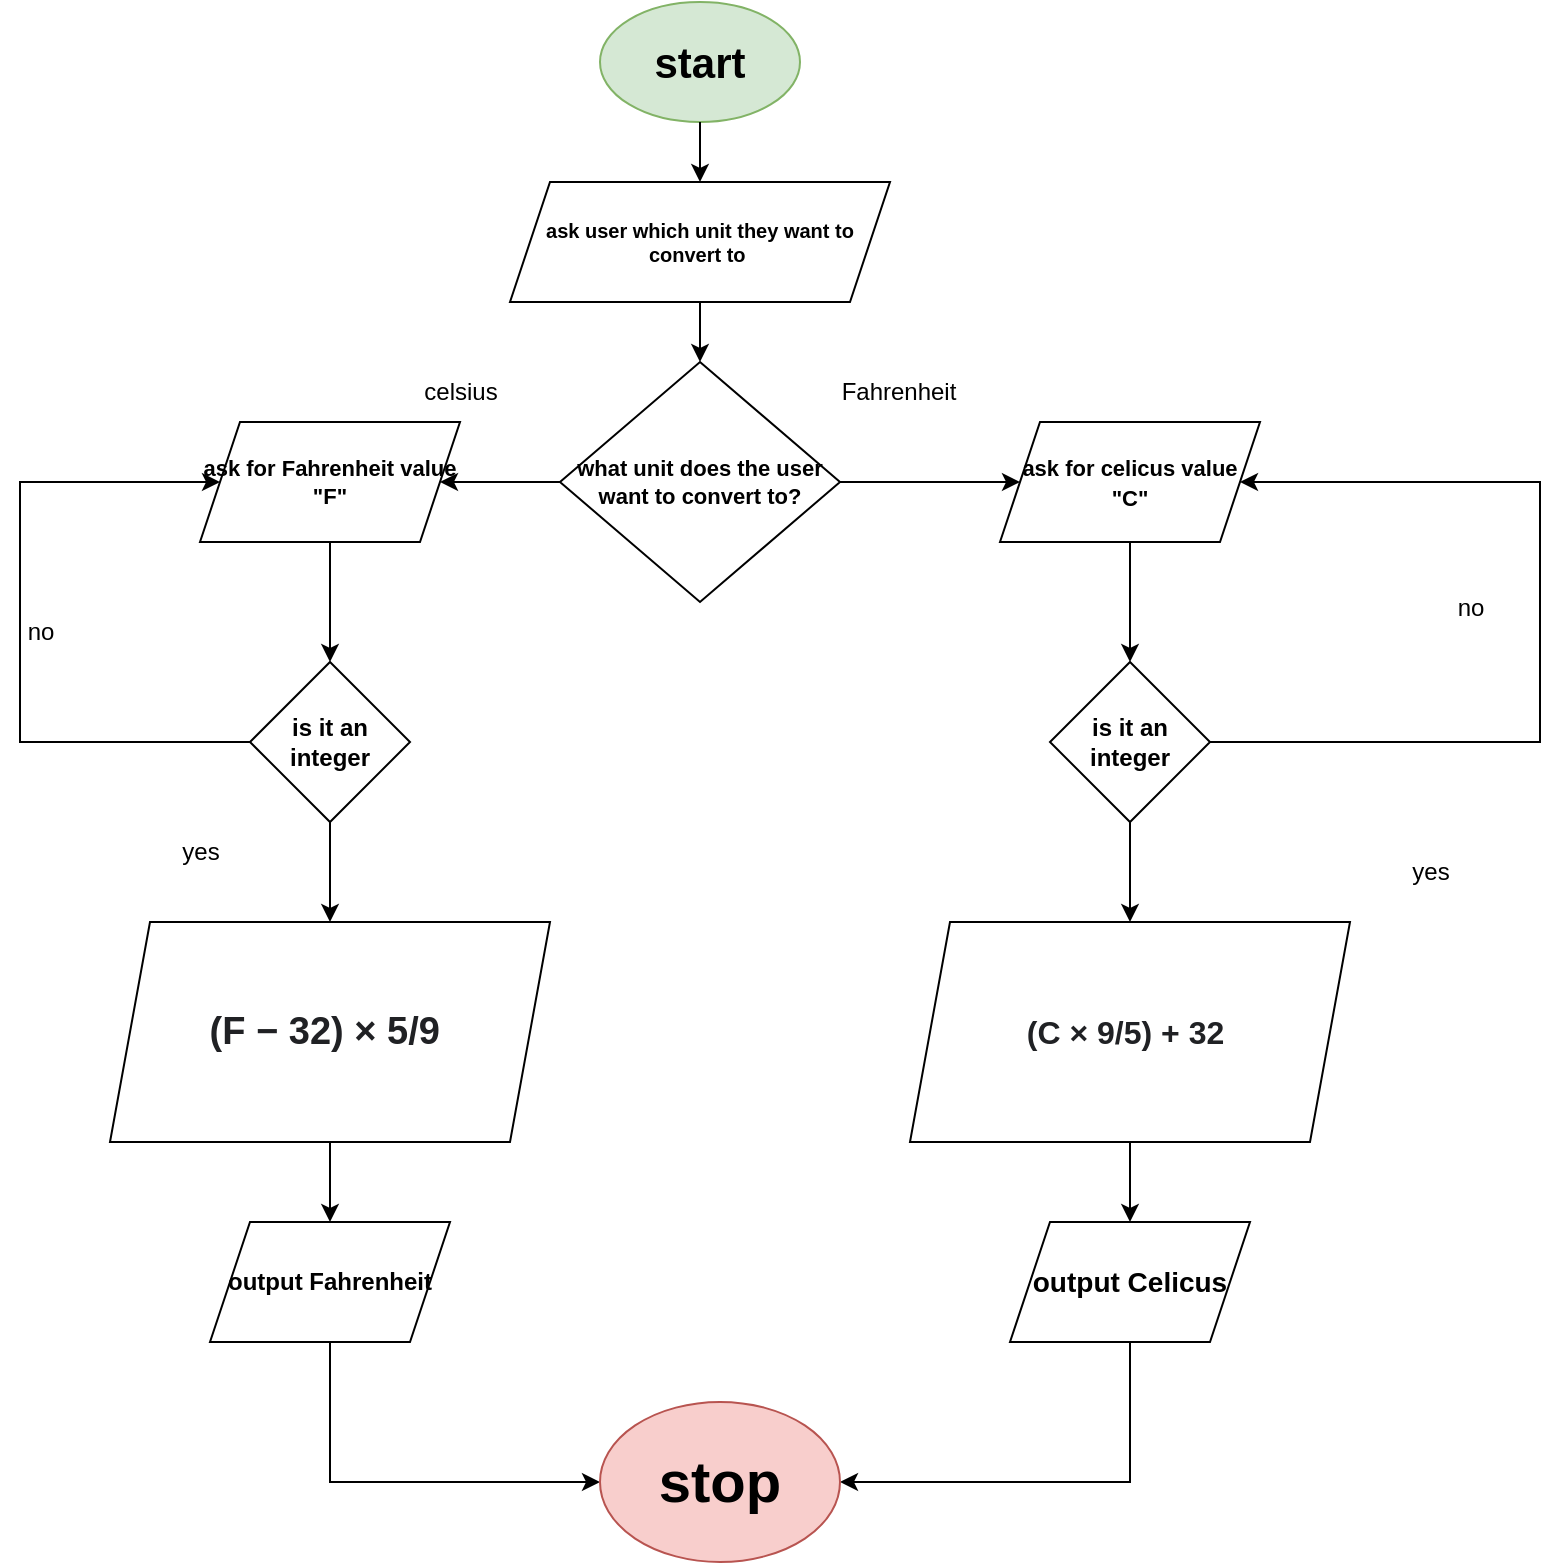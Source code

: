 <mxfile version="24.4.6" type="device">
  <diagram id="C5RBs43oDa-KdzZeNtuy" name="Page-1">
    <mxGraphModel dx="2049" dy="808" grid="1" gridSize="10" guides="1" tooltips="1" connect="1" arrows="1" fold="1" page="1" pageScale="1" pageWidth="827" pageHeight="1169" math="0" shadow="0">
      <root>
        <mxCell id="WIyWlLk6GJQsqaUBKTNV-0" />
        <mxCell id="WIyWlLk6GJQsqaUBKTNV-1" parent="WIyWlLk6GJQsqaUBKTNV-0" />
        <mxCell id="yK5IcBqFDdTNBukLpo75-0" value="start" style="ellipse;whiteSpace=wrap;html=1;fillColor=#d5e8d4;strokeColor=#82b366;fontSize=21;fontStyle=1" vertex="1" parent="WIyWlLk6GJQsqaUBKTNV-1">
          <mxGeometry x="290" y="20" width="100" height="60" as="geometry" />
        </mxCell>
        <mxCell id="yK5IcBqFDdTNBukLpo75-1" value="" style="endArrow=classic;html=1;rounded=0;exitX=0.5;exitY=1;exitDx=0;exitDy=0;" edge="1" parent="WIyWlLk6GJQsqaUBKTNV-1" source="yK5IcBqFDdTNBukLpo75-0" target="yK5IcBqFDdTNBukLpo75-2">
          <mxGeometry width="50" height="50" relative="1" as="geometry">
            <mxPoint x="300" y="310" as="sourcePoint" />
            <mxPoint x="340" y="120" as="targetPoint" />
          </mxGeometry>
        </mxCell>
        <mxCell id="yK5IcBqFDdTNBukLpo75-2" value="ask user which unit they want to convert to&amp;nbsp;" style="shape=parallelogram;perimeter=parallelogramPerimeter;whiteSpace=wrap;html=1;fixedSize=1;align=center;fontSize=10;fontStyle=1" vertex="1" parent="WIyWlLk6GJQsqaUBKTNV-1">
          <mxGeometry x="245" y="110" width="190" height="60" as="geometry" />
        </mxCell>
        <mxCell id="yK5IcBqFDdTNBukLpo75-3" value="" style="endArrow=classic;html=1;rounded=0;exitX=0.5;exitY=1;exitDx=0;exitDy=0;entryX=0.5;entryY=0;entryDx=0;entryDy=0;" edge="1" parent="WIyWlLk6GJQsqaUBKTNV-1" source="yK5IcBqFDdTNBukLpo75-2" target="yK5IcBqFDdTNBukLpo75-4">
          <mxGeometry width="50" height="50" relative="1" as="geometry">
            <mxPoint x="300" y="310" as="sourcePoint" />
            <mxPoint x="340" y="210" as="targetPoint" />
          </mxGeometry>
        </mxCell>
        <mxCell id="yK5IcBqFDdTNBukLpo75-4" value="what unit does the user want to convert to?" style="rhombus;whiteSpace=wrap;html=1;align=center;fontStyle=1;verticalAlign=middle;fontSize=11;" vertex="1" parent="WIyWlLk6GJQsqaUBKTNV-1">
          <mxGeometry x="270" y="200" width="140" height="120" as="geometry" />
        </mxCell>
        <mxCell id="yK5IcBqFDdTNBukLpo75-5" value="" style="endArrow=classic;html=1;rounded=0;exitX=0;exitY=0.5;exitDx=0;exitDy=0;entryX=1;entryY=0.5;entryDx=0;entryDy=0;" edge="1" parent="WIyWlLk6GJQsqaUBKTNV-1" source="yK5IcBqFDdTNBukLpo75-4" target="yK5IcBqFDdTNBukLpo75-9">
          <mxGeometry width="50" height="50" relative="1" as="geometry">
            <mxPoint x="200" y="400" as="sourcePoint" />
            <mxPoint x="200" y="260" as="targetPoint" />
          </mxGeometry>
        </mxCell>
        <mxCell id="yK5IcBqFDdTNBukLpo75-6" value="" style="endArrow=classic;html=1;rounded=0;exitX=1;exitY=0.5;exitDx=0;exitDy=0;entryX=0;entryY=0.5;entryDx=0;entryDy=0;" edge="1" parent="WIyWlLk6GJQsqaUBKTNV-1" source="yK5IcBqFDdTNBukLpo75-4" target="yK5IcBqFDdTNBukLpo75-10">
          <mxGeometry width="50" height="50" relative="1" as="geometry">
            <mxPoint x="270" y="310" as="sourcePoint" />
            <mxPoint x="480.667" y="260" as="targetPoint" />
          </mxGeometry>
        </mxCell>
        <mxCell id="yK5IcBqFDdTNBukLpo75-7" value="celsius" style="text;html=1;align=center;verticalAlign=middle;resizable=0;points=[];autosize=1;strokeColor=none;fillColor=none;" vertex="1" parent="WIyWlLk6GJQsqaUBKTNV-1">
          <mxGeometry x="190" y="200" width="60" height="30" as="geometry" />
        </mxCell>
        <mxCell id="yK5IcBqFDdTNBukLpo75-8" value="Fahrenheit" style="text;html=1;align=center;verticalAlign=middle;resizable=0;points=[];autosize=1;strokeColor=none;fillColor=none;" vertex="1" parent="WIyWlLk6GJQsqaUBKTNV-1">
          <mxGeometry x="399" y="200" width="80" height="30" as="geometry" />
        </mxCell>
        <mxCell id="yK5IcBqFDdTNBukLpo75-9" value="ask for Fahrenheit value &quot;F&quot;" style="shape=parallelogram;perimeter=parallelogramPerimeter;whiteSpace=wrap;html=1;fixedSize=1;fontStyle=1;fontSize=11;" vertex="1" parent="WIyWlLk6GJQsqaUBKTNV-1">
          <mxGeometry x="90" y="230" width="130" height="60" as="geometry" />
        </mxCell>
        <mxCell id="yK5IcBqFDdTNBukLpo75-10" value="&lt;span style=&quot;font-size: 11px; font-weight: 700;&quot;&gt;ask for celicus value &quot;C&quot;&lt;/span&gt;" style="shape=parallelogram;perimeter=parallelogramPerimeter;whiteSpace=wrap;html=1;fixedSize=1;" vertex="1" parent="WIyWlLk6GJQsqaUBKTNV-1">
          <mxGeometry x="490" y="230" width="130" height="60" as="geometry" />
        </mxCell>
        <mxCell id="yK5IcBqFDdTNBukLpo75-13" value="&lt;b&gt;is it an integer&lt;/b&gt;" style="rhombus;whiteSpace=wrap;html=1;" vertex="1" parent="WIyWlLk6GJQsqaUBKTNV-1">
          <mxGeometry x="515" y="350" width="80" height="80" as="geometry" />
        </mxCell>
        <mxCell id="yK5IcBqFDdTNBukLpo75-14" value="" style="endArrow=classic;html=1;rounded=0;exitX=0.5;exitY=1;exitDx=0;exitDy=0;entryX=0.5;entryY=0;entryDx=0;entryDy=0;" edge="1" parent="WIyWlLk6GJQsqaUBKTNV-1" source="yK5IcBqFDdTNBukLpo75-10" target="yK5IcBqFDdTNBukLpo75-13">
          <mxGeometry width="50" height="50" relative="1" as="geometry">
            <mxPoint x="580" y="470" as="sourcePoint" />
            <mxPoint x="630" y="420" as="targetPoint" />
          </mxGeometry>
        </mxCell>
        <mxCell id="yK5IcBqFDdTNBukLpo75-15" value="" style="endArrow=classic;html=1;rounded=0;exitX=1;exitY=0.5;exitDx=0;exitDy=0;entryX=1;entryY=0.5;entryDx=0;entryDy=0;" edge="1" parent="WIyWlLk6GJQsqaUBKTNV-1" source="yK5IcBqFDdTNBukLpo75-13" target="yK5IcBqFDdTNBukLpo75-10">
          <mxGeometry width="50" height="50" relative="1" as="geometry">
            <mxPoint x="580" y="470" as="sourcePoint" />
            <mxPoint x="830" y="110" as="targetPoint" />
            <Array as="points">
              <mxPoint x="760" y="390" />
              <mxPoint x="760" y="320" />
              <mxPoint x="760" y="260" />
            </Array>
          </mxGeometry>
        </mxCell>
        <mxCell id="yK5IcBqFDdTNBukLpo75-16" value="is it an integer" style="rhombus;whiteSpace=wrap;html=1;fontStyle=1" vertex="1" parent="WIyWlLk6GJQsqaUBKTNV-1">
          <mxGeometry x="115" y="350" width="80" height="80" as="geometry" />
        </mxCell>
        <mxCell id="yK5IcBqFDdTNBukLpo75-17" value="" style="endArrow=classic;html=1;rounded=0;entryX=0.5;entryY=0;entryDx=0;entryDy=0;exitX=0.5;exitY=1;exitDx=0;exitDy=0;" edge="1" parent="WIyWlLk6GJQsqaUBKTNV-1" target="yK5IcBqFDdTNBukLpo75-16" source="yK5IcBqFDdTNBukLpo75-9">
          <mxGeometry width="50" height="50" relative="1" as="geometry">
            <mxPoint x="70" y="300" as="sourcePoint" />
            <mxPoint x="125" y="580" as="targetPoint" />
          </mxGeometry>
        </mxCell>
        <mxCell id="yK5IcBqFDdTNBukLpo75-18" value="" style="endArrow=classic;html=1;rounded=0;entryX=0;entryY=0.5;entryDx=0;entryDy=0;exitX=0;exitY=0.5;exitDx=0;exitDy=0;" edge="1" parent="WIyWlLk6GJQsqaUBKTNV-1" source="yK5IcBqFDdTNBukLpo75-16" target="yK5IcBqFDdTNBukLpo75-9">
          <mxGeometry width="50" height="50" relative="1" as="geometry">
            <mxPoint x="-100" y="380" as="sourcePoint" />
            <mxPoint x="-55" y="410" as="targetPoint" />
            <Array as="points">
              <mxPoint y="390" />
              <mxPoint y="260" />
            </Array>
          </mxGeometry>
        </mxCell>
        <mxCell id="yK5IcBqFDdTNBukLpo75-19" value="no" style="text;html=1;align=center;verticalAlign=middle;resizable=0;points=[];autosize=1;strokeColor=none;fillColor=none;" vertex="1" parent="WIyWlLk6GJQsqaUBKTNV-1">
          <mxGeometry x="-10" y="320" width="40" height="30" as="geometry" />
        </mxCell>
        <mxCell id="yK5IcBqFDdTNBukLpo75-20" value="no" style="text;html=1;align=center;verticalAlign=middle;resizable=0;points=[];autosize=1;strokeColor=none;fillColor=none;" vertex="1" parent="WIyWlLk6GJQsqaUBKTNV-1">
          <mxGeometry x="705" y="308" width="40" height="30" as="geometry" />
        </mxCell>
        <mxCell id="yK5IcBqFDdTNBukLpo75-21" value="" style="endArrow=classic;html=1;rounded=0;exitX=0.5;exitY=1;exitDx=0;exitDy=0;entryX=0.5;entryY=0;entryDx=0;entryDy=0;" edge="1" parent="WIyWlLk6GJQsqaUBKTNV-1" source="yK5IcBqFDdTNBukLpo75-13" target="yK5IcBqFDdTNBukLpo75-25">
          <mxGeometry width="50" height="50" relative="1" as="geometry">
            <mxPoint x="349" y="510" as="sourcePoint" />
            <mxPoint x="685" y="470" as="targetPoint" />
          </mxGeometry>
        </mxCell>
        <mxCell id="yK5IcBqFDdTNBukLpo75-22" value="" style="endArrow=classic;html=1;rounded=0;exitX=0.5;exitY=1;exitDx=0;exitDy=0;entryX=0.5;entryY=0;entryDx=0;entryDy=0;" edge="1" parent="WIyWlLk6GJQsqaUBKTNV-1" source="yK5IcBqFDdTNBukLpo75-16" target="yK5IcBqFDdTNBukLpo75-36">
          <mxGeometry width="50" height="50" relative="1" as="geometry">
            <mxPoint x="50" y="500" as="sourcePoint" />
            <mxPoint x="75" y="480" as="targetPoint" />
          </mxGeometry>
        </mxCell>
        <mxCell id="yK5IcBqFDdTNBukLpo75-23" value="yes" style="text;html=1;align=center;verticalAlign=middle;resizable=0;points=[];autosize=1;strokeColor=none;fillColor=none;" vertex="1" parent="WIyWlLk6GJQsqaUBKTNV-1">
          <mxGeometry x="70" y="430" width="40" height="30" as="geometry" />
        </mxCell>
        <mxCell id="yK5IcBqFDdTNBukLpo75-24" value="yes" style="text;html=1;align=center;verticalAlign=middle;resizable=0;points=[];autosize=1;strokeColor=none;fillColor=none;" vertex="1" parent="WIyWlLk6GJQsqaUBKTNV-1">
          <mxGeometry x="685" y="440" width="40" height="30" as="geometry" />
        </mxCell>
        <mxCell id="yK5IcBqFDdTNBukLpo75-25" value="&lt;b style=&quot;font-size: 16px;&quot;&gt;&lt;span style=&quot;color: rgb(32, 33, 36); font-family: arial, sans-serif; text-align: left; background-color: rgb(255, 255, 255);&quot;&gt;(&lt;/span&gt;&lt;span style=&quot;color: rgb(32, 33, 36); font-family: arial, sans-serif; text-align: left; background-color: rgb(255, 255, 255);&quot;&gt;C&lt;/span&gt;&lt;span style=&quot;color: rgb(32, 33, 36); font-family: arial, sans-serif; text-align: left; background-color: rgb(255, 255, 255);&quot;&gt;&amp;nbsp;× 9/5) + 32&amp;nbsp;&lt;/span&gt;&lt;/b&gt;" style="shape=parallelogram;perimeter=parallelogramPerimeter;whiteSpace=wrap;html=1;fixedSize=1;" vertex="1" parent="WIyWlLk6GJQsqaUBKTNV-1">
          <mxGeometry x="445" y="480" width="220" height="110" as="geometry" />
        </mxCell>
        <mxCell id="yK5IcBqFDdTNBukLpo75-26" value="" style="endArrow=classic;html=1;rounded=0;exitX=0.5;exitY=1;exitDx=0;exitDy=0;" edge="1" parent="WIyWlLk6GJQsqaUBKTNV-1" source="yK5IcBqFDdTNBukLpo75-25" target="yK5IcBqFDdTNBukLpo75-27">
          <mxGeometry width="50" height="50" relative="1" as="geometry">
            <mxPoint x="600" y="510" as="sourcePoint" />
            <mxPoint x="685" y="640" as="targetPoint" />
          </mxGeometry>
        </mxCell>
        <mxCell id="yK5IcBqFDdTNBukLpo75-27" value="&lt;b&gt;&lt;font style=&quot;font-size: 14px;&quot;&gt;output Celicus&lt;/font&gt;&lt;/b&gt;" style="shape=parallelogram;perimeter=parallelogramPerimeter;whiteSpace=wrap;html=1;fixedSize=1;" vertex="1" parent="WIyWlLk6GJQsqaUBKTNV-1">
          <mxGeometry x="495" y="630" width="120" height="60" as="geometry" />
        </mxCell>
        <mxCell id="yK5IcBqFDdTNBukLpo75-28" value="" style="endArrow=classic;html=1;rounded=0;exitX=0.5;exitY=1;exitDx=0;exitDy=0;entryX=1;entryY=0.5;entryDx=0;entryDy=0;" edge="1" parent="WIyWlLk6GJQsqaUBKTNV-1" source="yK5IcBqFDdTNBukLpo75-27" target="yK5IcBqFDdTNBukLpo75-40">
          <mxGeometry width="50" height="50" relative="1" as="geometry">
            <mxPoint x="600" y="650" as="sourcePoint" />
            <mxPoint x="400" y="770" as="targetPoint" />
            <Array as="points">
              <mxPoint x="555" y="760" />
            </Array>
          </mxGeometry>
        </mxCell>
        <mxCell id="yK5IcBqFDdTNBukLpo75-36" value="&lt;b style=&quot;font-size: 19px;&quot;&gt;&lt;span style=&quot;color: rgb(32, 33, 36); font-family: arial, sans-serif; text-align: left; background-color: rgb(255, 255, 255);&quot;&gt;(&lt;/span&gt;&lt;span style=&quot;color: rgb(32, 33, 36); font-family: arial, sans-serif; text-align: left; background-color: rgb(255, 255, 255);&quot;&gt;F&lt;/span&gt;&lt;span style=&quot;color: rgb(32, 33, 36); font-family: arial, sans-serif; text-align: left; background-color: rgb(255, 255, 255);&quot;&gt;&amp;nbsp;− 32) × 5/9&amp;nbsp;&lt;/span&gt;&lt;/b&gt;" style="shape=parallelogram;perimeter=parallelogramPerimeter;whiteSpace=wrap;html=1;fixedSize=1;" vertex="1" parent="WIyWlLk6GJQsqaUBKTNV-1">
          <mxGeometry x="45" y="480" width="220" height="110" as="geometry" />
        </mxCell>
        <mxCell id="yK5IcBqFDdTNBukLpo75-37" value="&lt;b&gt;output Fahrenheit&lt;/b&gt;" style="shape=parallelogram;perimeter=parallelogramPerimeter;whiteSpace=wrap;html=1;fixedSize=1;" vertex="1" parent="WIyWlLk6GJQsqaUBKTNV-1">
          <mxGeometry x="95" y="630" width="120" height="60" as="geometry" />
        </mxCell>
        <mxCell id="yK5IcBqFDdTNBukLpo75-38" value="" style="endArrow=classic;html=1;rounded=0;exitX=0.5;exitY=1;exitDx=0;exitDy=0;" edge="1" parent="WIyWlLk6GJQsqaUBKTNV-1" source="yK5IcBqFDdTNBukLpo75-37" target="yK5IcBqFDdTNBukLpo75-40">
          <mxGeometry width="50" height="50" relative="1" as="geometry">
            <mxPoint x="-5" y="670" as="sourcePoint" />
            <mxPoint x="300" y="770" as="targetPoint" />
            <Array as="points">
              <mxPoint x="155" y="760" />
            </Array>
          </mxGeometry>
        </mxCell>
        <mxCell id="yK5IcBqFDdTNBukLpo75-39" value="" style="endArrow=classic;html=1;rounded=0;exitX=0.5;exitY=1;exitDx=0;exitDy=0;entryX=0.5;entryY=0;entryDx=0;entryDy=0;" edge="1" parent="WIyWlLk6GJQsqaUBKTNV-1" source="yK5IcBqFDdTNBukLpo75-36" target="yK5IcBqFDdTNBukLpo75-37">
          <mxGeometry width="50" height="50" relative="1" as="geometry">
            <mxPoint x="480" y="420" as="sourcePoint" />
            <mxPoint x="530" y="370" as="targetPoint" />
          </mxGeometry>
        </mxCell>
        <mxCell id="yK5IcBqFDdTNBukLpo75-40" value="stop" style="ellipse;whiteSpace=wrap;html=1;fontStyle=1;fontSize=29;fillColor=#f8cecc;strokeColor=#b85450;" vertex="1" parent="WIyWlLk6GJQsqaUBKTNV-1">
          <mxGeometry x="290" y="720" width="120" height="80" as="geometry" />
        </mxCell>
      </root>
    </mxGraphModel>
  </diagram>
</mxfile>
